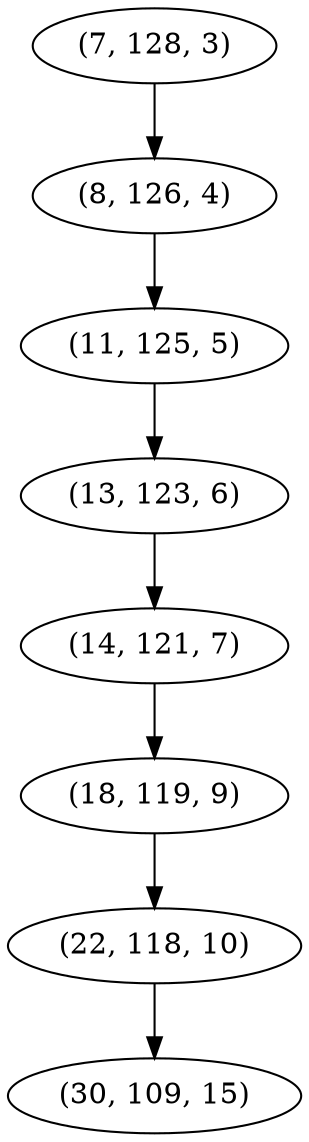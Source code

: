 digraph tree {
    "(7, 128, 3)";
    "(8, 126, 4)";
    "(11, 125, 5)";
    "(13, 123, 6)";
    "(14, 121, 7)";
    "(18, 119, 9)";
    "(22, 118, 10)";
    "(30, 109, 15)";
    "(7, 128, 3)" -> "(8, 126, 4)";
    "(8, 126, 4)" -> "(11, 125, 5)";
    "(11, 125, 5)" -> "(13, 123, 6)";
    "(13, 123, 6)" -> "(14, 121, 7)";
    "(14, 121, 7)" -> "(18, 119, 9)";
    "(18, 119, 9)" -> "(22, 118, 10)";
    "(22, 118, 10)" -> "(30, 109, 15)";
}
